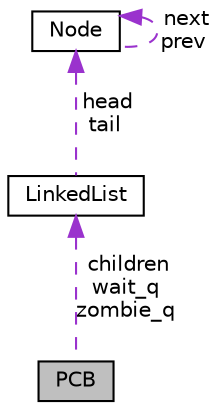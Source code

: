 digraph "PCB"
{
 // LATEX_PDF_SIZE
  edge [fontname="Helvetica",fontsize="10",labelfontname="Helvetica",labelfontsize="10"];
  node [fontname="Helvetica",fontsize="10",shape=record];
  Node1 [label="PCB",height=0.2,width=0.4,color="black", fillcolor="grey75", style="filled", fontcolor="black",tooltip="Process Control Block (PCB) structure."];
  Node2 -> Node1 [dir="back",color="darkorchid3",fontsize="10",style="dashed",label=" children\nwait_q\nzombie_q" ];
  Node2 [label="LinkedList",height=0.2,width=0.4,color="black", fillcolor="white", style="filled",URL="$structLinkedList.html",tooltip="Define the doubly linked list structure."];
  Node3 -> Node2 [dir="back",color="darkorchid3",fontsize="10",style="dashed",label=" head\ntail" ];
  Node3 [label="Node",height=0.2,width=0.4,color="black", fillcolor="white", style="filled",URL="$structNode.html",tooltip="Define a node in the doubly linked list."];
  Node3 -> Node3 [dir="back",color="darkorchid3",fontsize="10",style="dashed",label=" next\nprev" ];
}
